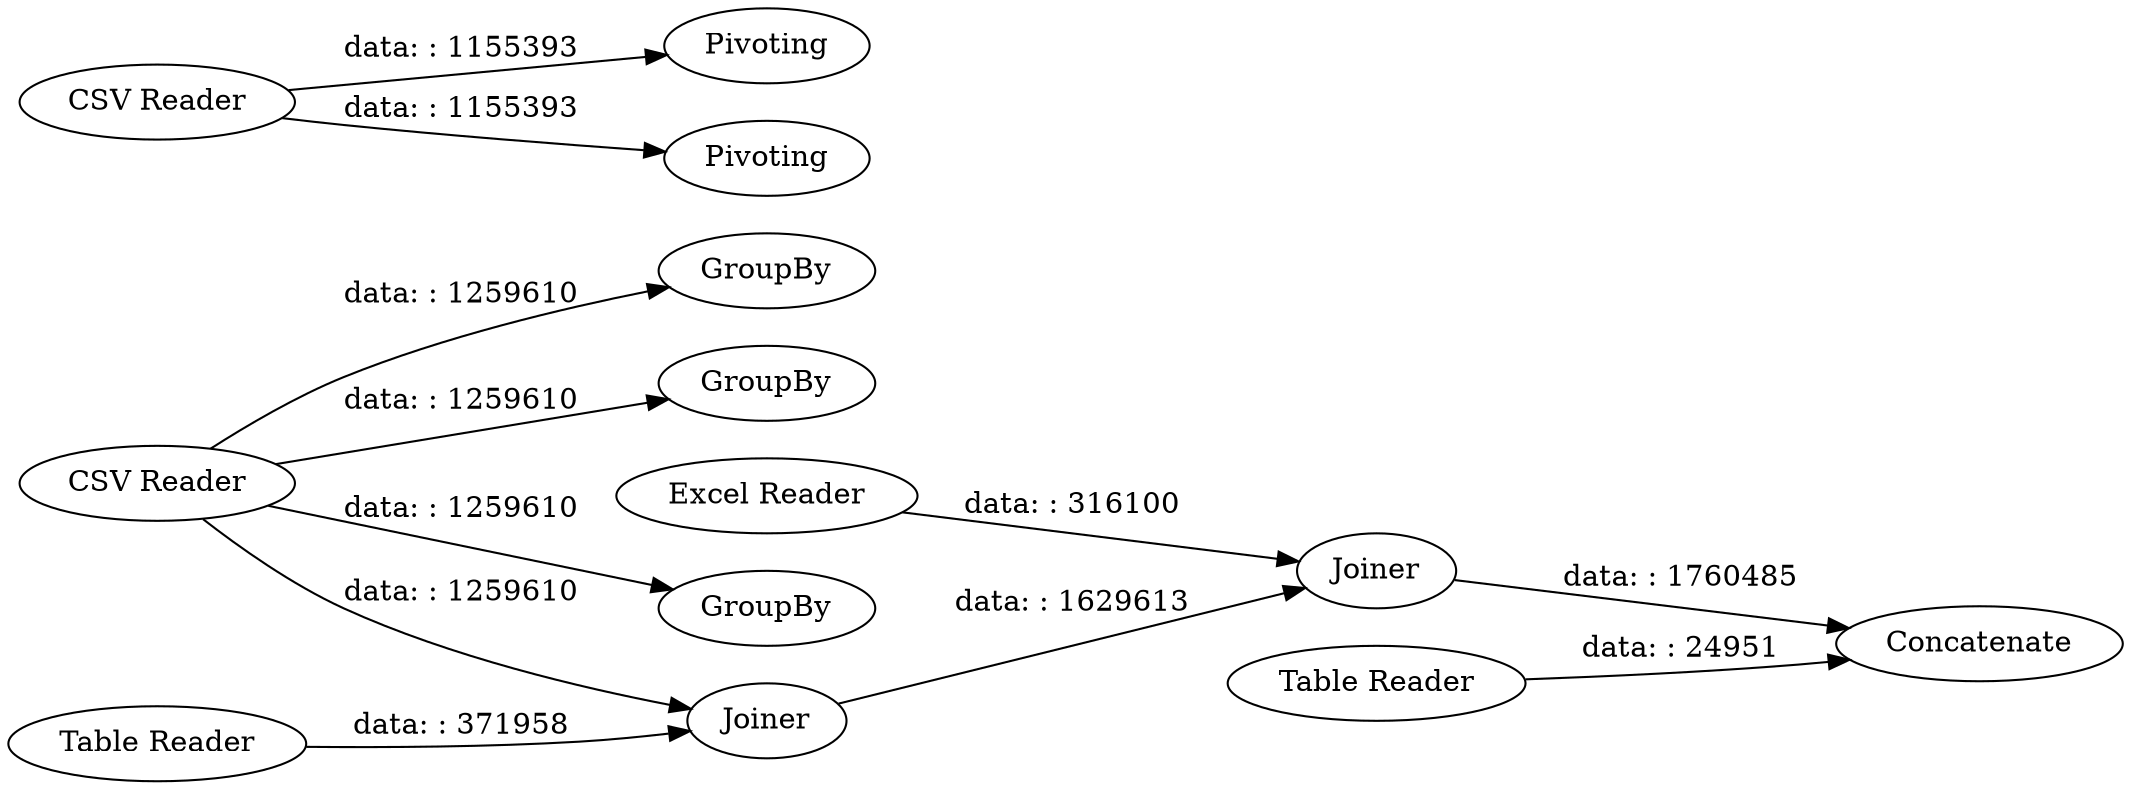 digraph {
	"-6933020195977804108_30" [label="CSV Reader"]
	"-6933020195977804108_35" [label=Joiner]
	"-6933020195977804108_36" [label="Table Reader"]
	"-6933020195977804108_2" [label=GroupBy]
	"-6933020195977804108_34" [label=Joiner]
	"-6933020195977804108_31" [label="CSV Reader"]
	"-6933020195977804108_12" [label=Pivoting]
	"-6933020195977804108_33" [label="Table Reader"]
	"-6933020195977804108_9" [label=GroupBy]
	"-6933020195977804108_6" [label=Pivoting]
	"-6933020195977804108_4" [label=GroupBy]
	"-6933020195977804108_19" [label="Excel Reader"]
	"-6933020195977804108_16" [label=Concatenate]
	"-6933020195977804108_34" -> "-6933020195977804108_35" [label="data: : 1629613"]
	"-6933020195977804108_19" -> "-6933020195977804108_35" [label="data: : 316100"]
	"-6933020195977804108_36" -> "-6933020195977804108_34" [label="data: : 371958"]
	"-6933020195977804108_35" -> "-6933020195977804108_16" [label="data: : 1760485"]
	"-6933020195977804108_30" -> "-6933020195977804108_2" [label="data: : 1259610"]
	"-6933020195977804108_30" -> "-6933020195977804108_9" [label="data: : 1259610"]
	"-6933020195977804108_31" -> "-6933020195977804108_12" [label="data: : 1155393"]
	"-6933020195977804108_33" -> "-6933020195977804108_16" [label="data: : 24951"]
	"-6933020195977804108_30" -> "-6933020195977804108_4" [label="data: : 1259610"]
	"-6933020195977804108_31" -> "-6933020195977804108_6" [label="data: : 1155393"]
	"-6933020195977804108_30" -> "-6933020195977804108_34" [label="data: : 1259610"]
	rankdir=LR
}
